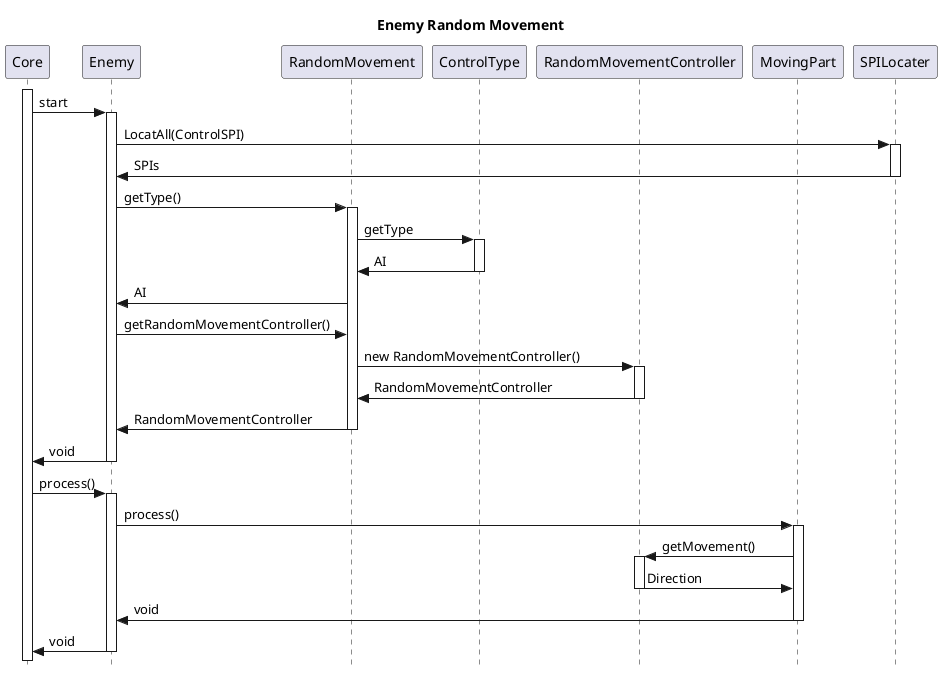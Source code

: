 @startuml Enemy Random Movement
skinparam style strictuml
title Enemy Random Movement
participant Core
participant Enemy
participant RandomMovement
participant ControlType
participant RandomMovementController
participant MovingPart
participant SPILocater

activate Core
Core -> Enemy: start
activate Enemy
Enemy -> SPILocater: LocatAll(ControlSPI)
activate SPILocater
SPILocater -> Enemy: SPIs
deactivate SPILocater
Enemy -> RandomMovement: getType()
activate RandomMovement
RandomMovement -> ControlType: getType
activate ControlType
ControlType -> RandomMovement: AI
deactivate ControlType
RandomMovement -> Enemy: AI
Enemy -> RandomMovement: getRandomMovementController()
RandomMovement -> RandomMovementController: new RandomMovementController()
activate RandomMovementController
RandomMovementController -> RandomMovement: RandomMovementController
deactivate RandomMovementController
RandomMovement -> Enemy: RandomMovementController
deactivate RandomMovement
Enemy -> Core: void
deactivate Enemy
Core -> Enemy : process()
activate Enemy
Enemy -> MovingPart : process()
activate MovingPart
MovingPart -> RandomMovementController : getMovement()
activate RandomMovementController
RandomMovementController -> MovingPart : Direction
deactivate RandomMovementController
MovingPart -> Enemy : void
deactivate MovingPart
Enemy -> Core : void
deactivate Enemy













@enduml